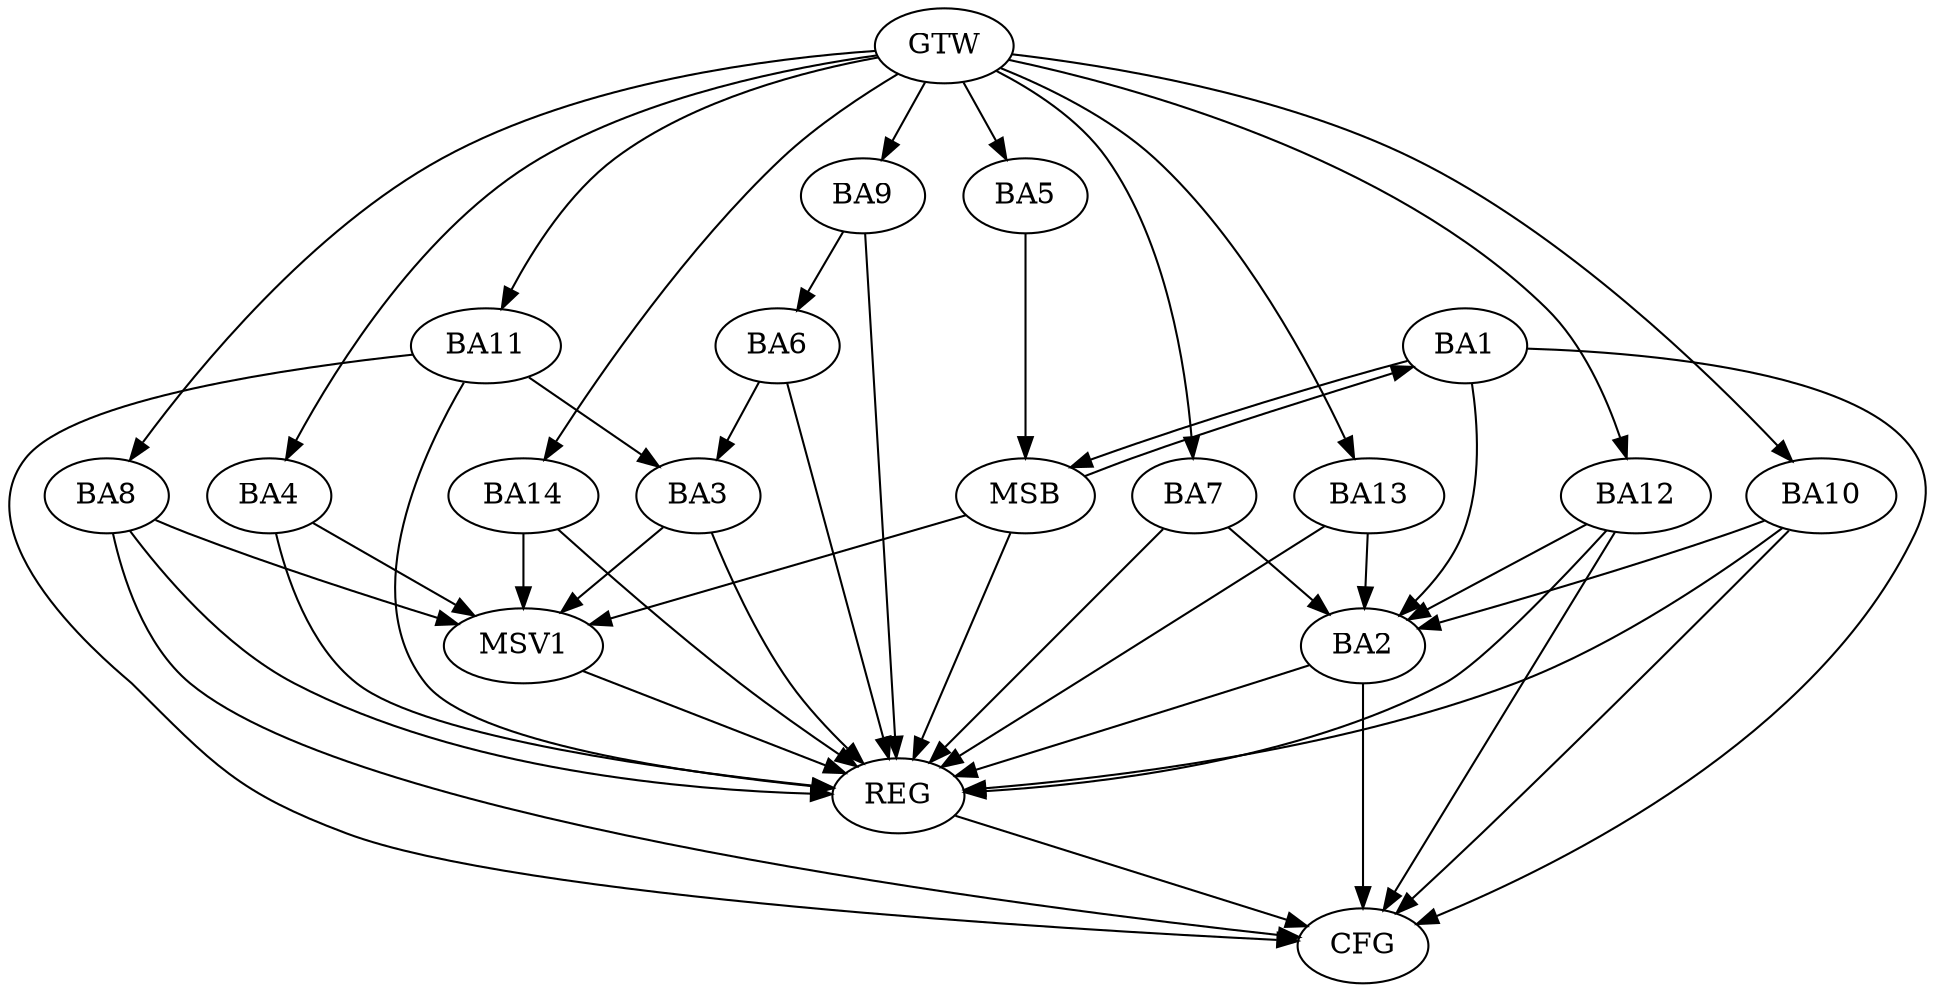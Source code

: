 strict digraph G {
  BA1 [ label="BA1" ];
  BA2 [ label="BA2" ];
  BA3 [ label="BA3" ];
  BA4 [ label="BA4" ];
  BA5 [ label="BA5" ];
  BA6 [ label="BA6" ];
  BA7 [ label="BA7" ];
  BA8 [ label="BA8" ];
  BA9 [ label="BA9" ];
  BA10 [ label="BA10" ];
  BA11 [ label="BA11" ];
  BA12 [ label="BA12" ];
  BA13 [ label="BA13" ];
  BA14 [ label="BA14" ];
  GTW [ label="GTW" ];
  REG [ label="REG" ];
  MSB [ label="MSB" ];
  CFG [ label="CFG" ];
  MSV1 [ label="MSV1" ];
  BA6 -> BA3;
  BA9 -> BA6;
  BA11 -> BA3;
  GTW -> BA4;
  GTW -> BA5;
  GTW -> BA7;
  GTW -> BA8;
  GTW -> BA9;
  GTW -> BA10;
  GTW -> BA11;
  GTW -> BA12;
  GTW -> BA13;
  GTW -> BA14;
  BA2 -> REG;
  BA3 -> REG;
  BA4 -> REG;
  BA6 -> REG;
  BA7 -> REG;
  BA8 -> REG;
  BA9 -> REG;
  BA10 -> REG;
  BA11 -> REG;
  BA12 -> REG;
  BA13 -> REG;
  BA14 -> REG;
  BA1 -> MSB;
  MSB -> REG;
  BA5 -> MSB;
  MSB -> BA1;
  BA2 -> CFG;
  BA11 -> CFG;
  BA1 -> CFG;
  BA8 -> CFG;
  BA10 -> CFG;
  BA12 -> CFG;
  REG -> CFG;
  BA10 -> BA2;
  BA1 -> BA2;
  BA12 -> BA2;
  BA13 -> BA2;
  BA7 -> BA2;
  BA3 -> MSV1;
  BA4 -> MSV1;
  BA8 -> MSV1;
  BA14 -> MSV1;
  MSB -> MSV1;
  MSV1 -> REG;
}
